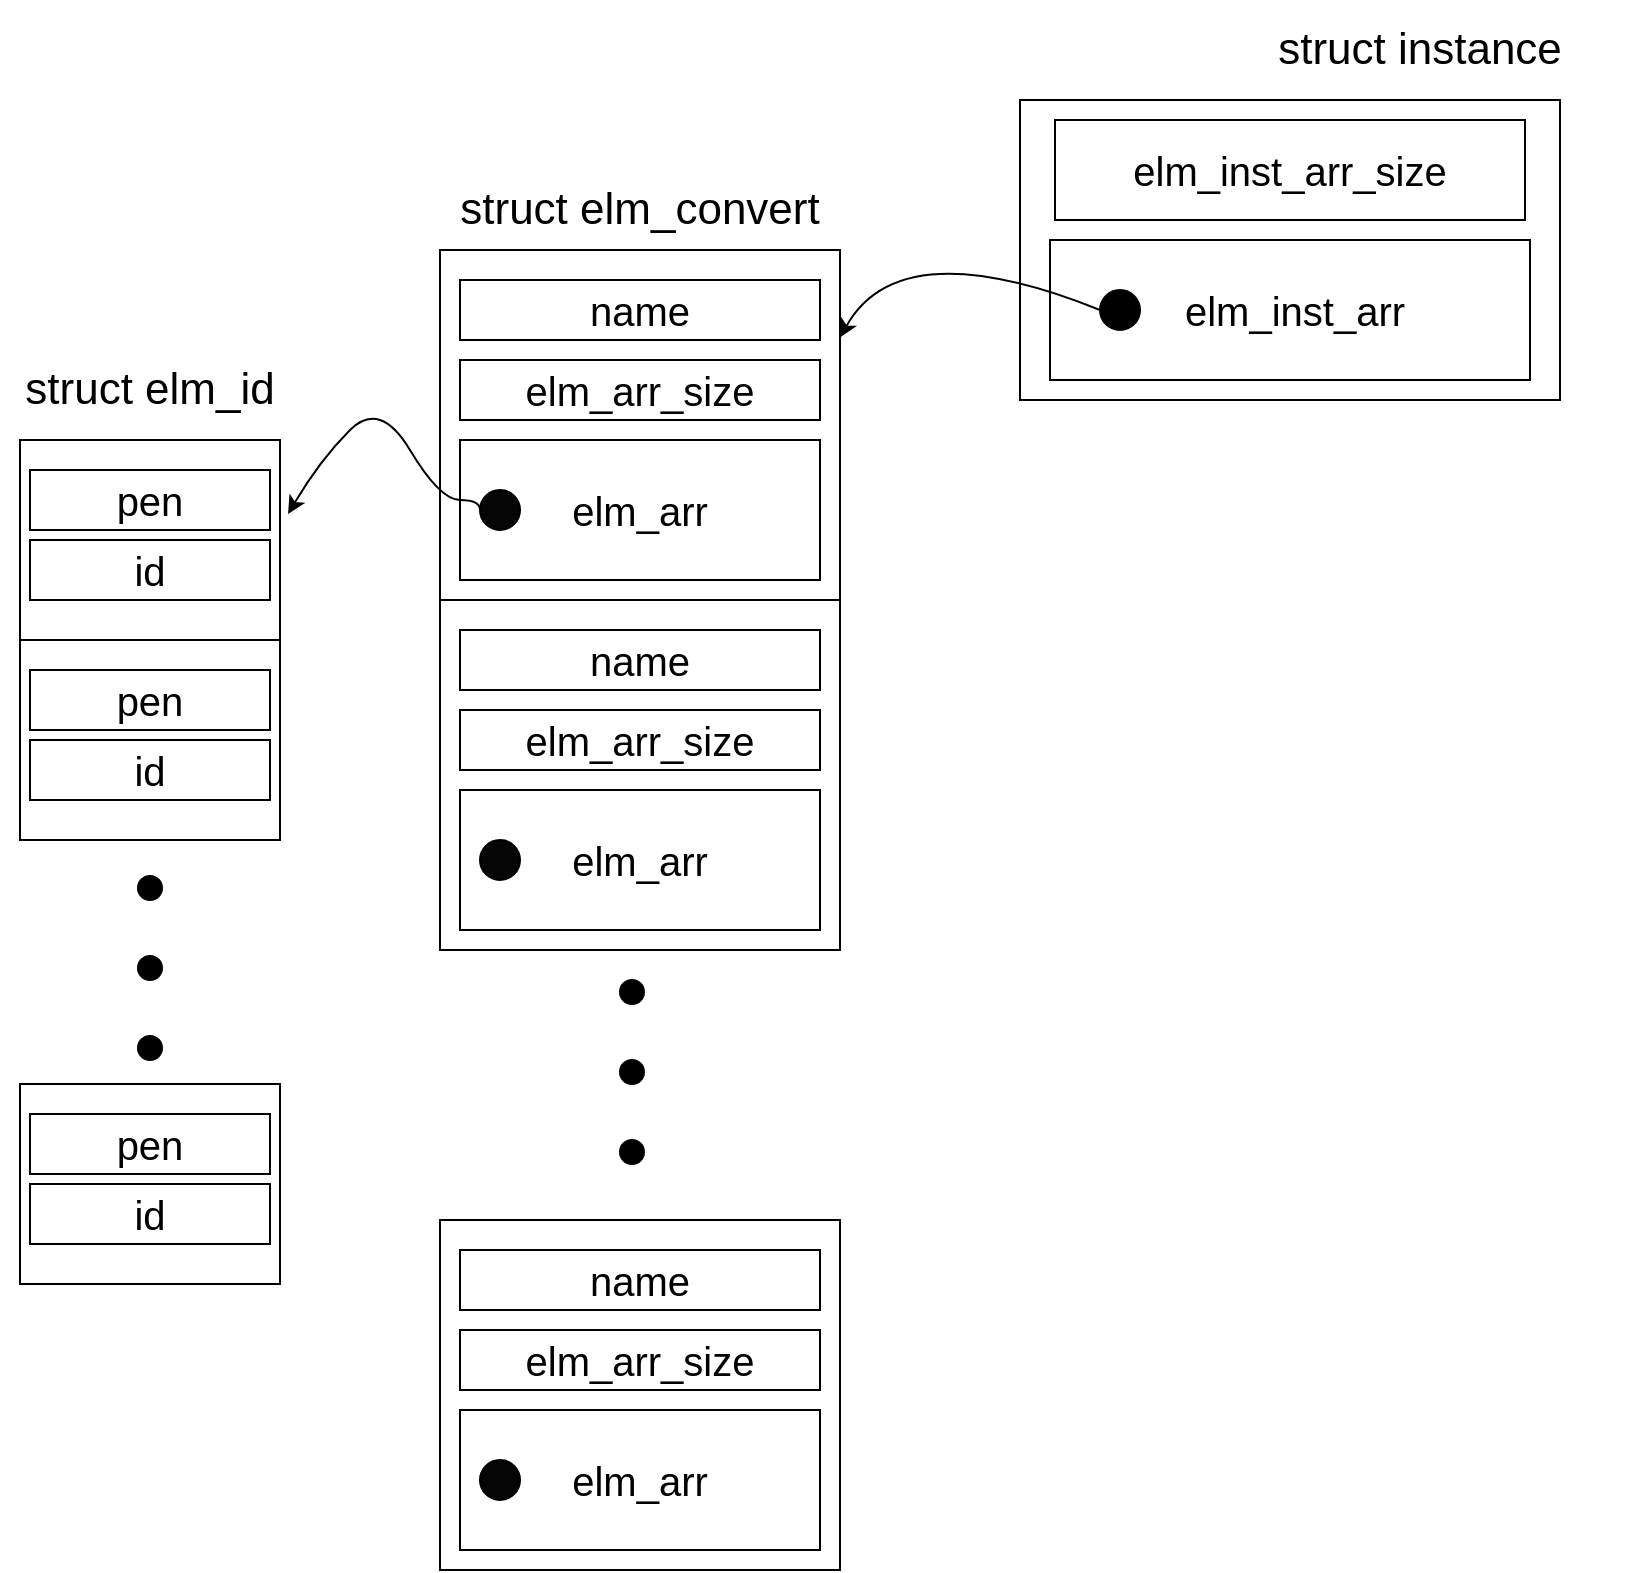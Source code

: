 <mxfile version="24.2.5" type="device">
  <diagram name="Page-1" id="6MisdiE591be4nH8-Z_b">
    <mxGraphModel dx="1914" dy="992" grid="1" gridSize="10" guides="1" tooltips="1" connect="1" arrows="1" fold="1" page="1" pageScale="1" pageWidth="850" pageHeight="1100" math="0" shadow="0">
      <root>
        <mxCell id="0" />
        <mxCell id="1" parent="0" />
        <mxCell id="Lg3jNKxZTNO3hxB_RX_t-4" value="" style="rounded=0;whiteSpace=wrap;html=1;" vertex="1" parent="1">
          <mxGeometry x="540" y="180" width="270" height="150" as="geometry" />
        </mxCell>
        <mxCell id="Lg3jNKxZTNO3hxB_RX_t-5" value="&lt;font style=&quot;font-size: 22px;&quot;&gt;struct instance&lt;/font&gt;" style="text;html=1;align=center;verticalAlign=middle;whiteSpace=wrap;rounded=0;" vertex="1" parent="1">
          <mxGeometry x="635" y="130" width="210" height="50" as="geometry" />
        </mxCell>
        <mxCell id="Lg3jNKxZTNO3hxB_RX_t-6" value="" style="rounded=0;whiteSpace=wrap;html=1;" vertex="1" parent="1">
          <mxGeometry x="557.5" y="190" width="235" height="50" as="geometry" />
        </mxCell>
        <mxCell id="Lg3jNKxZTNO3hxB_RX_t-9" value="&lt;font style=&quot;font-size: 20px;&quot;&gt;elm_inst_arr_size&lt;/font&gt;" style="text;html=1;align=center;verticalAlign=middle;whiteSpace=wrap;rounded=0;" vertex="1" parent="1">
          <mxGeometry x="565" y="200" width="220" height="30" as="geometry" />
        </mxCell>
        <mxCell id="Lg3jNKxZTNO3hxB_RX_t-11" value="" style="rounded=0;whiteSpace=wrap;html=1;" vertex="1" parent="1">
          <mxGeometry x="555" y="250" width="240" height="70" as="geometry" />
        </mxCell>
        <mxCell id="Lg3jNKxZTNO3hxB_RX_t-12" value="&lt;font style=&quot;font-size: 20px;&quot;&gt;elm_inst_arr&lt;/font&gt;" style="text;html=1;align=center;verticalAlign=middle;whiteSpace=wrap;rounded=0;" vertex="1" parent="1">
          <mxGeometry x="600" y="270" width="155" height="30" as="geometry" />
        </mxCell>
        <mxCell id="Lg3jNKxZTNO3hxB_RX_t-13" value="" style="ellipse;whiteSpace=wrap;html=1;aspect=fixed;fillColor=#000000;" vertex="1" parent="1">
          <mxGeometry x="580" y="275" width="20" height="20" as="geometry" />
        </mxCell>
        <mxCell id="Lg3jNKxZTNO3hxB_RX_t-14" value="" style="rounded=0;whiteSpace=wrap;html=1;" vertex="1" parent="1">
          <mxGeometry x="250" y="255" width="200" height="175" as="geometry" />
        </mxCell>
        <mxCell id="Lg3jNKxZTNO3hxB_RX_t-15" value="&lt;font style=&quot;font-size: 22px;&quot;&gt;struct elm_convert&lt;br&gt;&lt;/font&gt;" style="text;html=1;align=center;verticalAlign=middle;whiteSpace=wrap;rounded=0;" vertex="1" parent="1">
          <mxGeometry x="230" y="220" width="240" height="30" as="geometry" />
        </mxCell>
        <mxCell id="Lg3jNKxZTNO3hxB_RX_t-16" value="" style="curved=1;endArrow=classic;html=1;rounded=0;exitX=0;exitY=0.5;exitDx=0;exitDy=0;entryX=1;entryY=0.25;entryDx=0;entryDy=0;" edge="1" parent="1" source="Lg3jNKxZTNO3hxB_RX_t-13" target="Lg3jNKxZTNO3hxB_RX_t-14">
          <mxGeometry width="50" height="50" relative="1" as="geometry">
            <mxPoint x="480" y="295" as="sourcePoint" />
            <mxPoint x="530" y="245" as="targetPoint" />
            <Array as="points">
              <mxPoint x="480" y="245" />
            </Array>
          </mxGeometry>
        </mxCell>
        <mxCell id="Lg3jNKxZTNO3hxB_RX_t-17" value="" style="rounded=0;whiteSpace=wrap;html=1;" vertex="1" parent="1">
          <mxGeometry x="260" y="270" width="180" height="30" as="geometry" />
        </mxCell>
        <mxCell id="Lg3jNKxZTNO3hxB_RX_t-18" value="&lt;font style=&quot;font-size: 20px;&quot;&gt;name&lt;/font&gt;" style="text;html=1;align=center;verticalAlign=middle;whiteSpace=wrap;rounded=0;" vertex="1" parent="1">
          <mxGeometry x="320" y="270" width="60" height="30" as="geometry" />
        </mxCell>
        <mxCell id="Lg3jNKxZTNO3hxB_RX_t-19" value="&lt;font style=&quot;font-size: 20px;&quot;&gt;elm_arr_size&lt;/font&gt;" style="rounded=0;whiteSpace=wrap;html=1;" vertex="1" parent="1">
          <mxGeometry x="260" y="310" width="180" height="30" as="geometry" />
        </mxCell>
        <mxCell id="Lg3jNKxZTNO3hxB_RX_t-23" value="&lt;font style=&quot;font-size: 20px;&quot;&gt;elm_arr&lt;/font&gt;" style="rounded=0;whiteSpace=wrap;html=1;" vertex="1" parent="1">
          <mxGeometry x="260" y="350" width="180" height="70" as="geometry" />
        </mxCell>
        <mxCell id="Lg3jNKxZTNO3hxB_RX_t-24" value="" style="rounded=0;whiteSpace=wrap;html=1;" vertex="1" parent="1">
          <mxGeometry x="250" y="430" width="200" height="175" as="geometry" />
        </mxCell>
        <mxCell id="Lg3jNKxZTNO3hxB_RX_t-25" value="" style="rounded=0;whiteSpace=wrap;html=1;" vertex="1" parent="1">
          <mxGeometry x="260" y="445" width="180" height="30" as="geometry" />
        </mxCell>
        <mxCell id="Lg3jNKxZTNO3hxB_RX_t-26" value="&lt;font style=&quot;font-size: 20px;&quot;&gt;name&lt;/font&gt;" style="text;html=1;align=center;verticalAlign=middle;whiteSpace=wrap;rounded=0;" vertex="1" parent="1">
          <mxGeometry x="320" y="445" width="60" height="30" as="geometry" />
        </mxCell>
        <mxCell id="Lg3jNKxZTNO3hxB_RX_t-27" value="&lt;font style=&quot;font-size: 20px;&quot;&gt;elm_arr_size&lt;/font&gt;" style="rounded=0;whiteSpace=wrap;html=1;" vertex="1" parent="1">
          <mxGeometry x="260" y="485" width="180" height="30" as="geometry" />
        </mxCell>
        <mxCell id="Lg3jNKxZTNO3hxB_RX_t-28" value="&lt;font style=&quot;font-size: 20px;&quot;&gt;elm_arr&lt;/font&gt;" style="rounded=0;whiteSpace=wrap;html=1;" vertex="1" parent="1">
          <mxGeometry x="260" y="525" width="180" height="70" as="geometry" />
        </mxCell>
        <mxCell id="Lg3jNKxZTNO3hxB_RX_t-29" value="" style="rounded=0;whiteSpace=wrap;html=1;" vertex="1" parent="1">
          <mxGeometry x="250" y="740" width="200" height="175" as="geometry" />
        </mxCell>
        <mxCell id="Lg3jNKxZTNO3hxB_RX_t-30" value="" style="rounded=0;whiteSpace=wrap;html=1;" vertex="1" parent="1">
          <mxGeometry x="260" y="755" width="180" height="30" as="geometry" />
        </mxCell>
        <mxCell id="Lg3jNKxZTNO3hxB_RX_t-31" value="&lt;font style=&quot;font-size: 20px;&quot;&gt;name&lt;/font&gt;" style="text;html=1;align=center;verticalAlign=middle;whiteSpace=wrap;rounded=0;" vertex="1" parent="1">
          <mxGeometry x="320" y="755" width="60" height="30" as="geometry" />
        </mxCell>
        <mxCell id="Lg3jNKxZTNO3hxB_RX_t-32" value="&lt;font style=&quot;font-size: 20px;&quot;&gt;elm_arr_size&lt;/font&gt;" style="rounded=0;whiteSpace=wrap;html=1;" vertex="1" parent="1">
          <mxGeometry x="260" y="795" width="180" height="30" as="geometry" />
        </mxCell>
        <mxCell id="Lg3jNKxZTNO3hxB_RX_t-33" value="&lt;font style=&quot;font-size: 20px;&quot;&gt;elm_arr&lt;/font&gt;" style="rounded=0;whiteSpace=wrap;html=1;" vertex="1" parent="1">
          <mxGeometry x="260" y="835" width="180" height="70" as="geometry" />
        </mxCell>
        <mxCell id="Lg3jNKxZTNO3hxB_RX_t-34" value="" style="ellipse;whiteSpace=wrap;html=1;aspect=fixed;fillColor=#000000;" vertex="1" parent="1">
          <mxGeometry x="340" y="620" width="12" height="12" as="geometry" />
        </mxCell>
        <mxCell id="Lg3jNKxZTNO3hxB_RX_t-35" value="" style="ellipse;whiteSpace=wrap;html=1;aspect=fixed;fillColor=#000000;" vertex="1" parent="1">
          <mxGeometry x="340" y="660" width="12" height="12" as="geometry" />
        </mxCell>
        <mxCell id="Lg3jNKxZTNO3hxB_RX_t-36" value="" style="ellipse;whiteSpace=wrap;html=1;aspect=fixed;fillColor=#000000;" vertex="1" parent="1">
          <mxGeometry x="340" y="700" width="12" height="12" as="geometry" />
        </mxCell>
        <mxCell id="Lg3jNKxZTNO3hxB_RX_t-40" value="" style="ellipse;whiteSpace=wrap;html=1;aspect=fixed;fillColor=#050505;" vertex="1" parent="1">
          <mxGeometry x="270" y="375" width="20" height="20" as="geometry" />
        </mxCell>
        <mxCell id="Lg3jNKxZTNO3hxB_RX_t-41" value="" style="ellipse;whiteSpace=wrap;html=1;aspect=fixed;fillColor=#050505;" vertex="1" parent="1">
          <mxGeometry x="270" y="550" width="20" height="20" as="geometry" />
        </mxCell>
        <mxCell id="Lg3jNKxZTNO3hxB_RX_t-42" value="" style="ellipse;whiteSpace=wrap;html=1;aspect=fixed;fillColor=#050505;" vertex="1" parent="1">
          <mxGeometry x="270" y="860" width="20" height="20" as="geometry" />
        </mxCell>
        <mxCell id="Lg3jNKxZTNO3hxB_RX_t-44" value="" style="rounded=0;whiteSpace=wrap;html=1;" vertex="1" parent="1">
          <mxGeometry x="40" y="350" width="130" height="100" as="geometry" />
        </mxCell>
        <mxCell id="Lg3jNKxZTNO3hxB_RX_t-45" value="&lt;font style=&quot;font-size: 22px;&quot;&gt;struct elm_id&lt;/font&gt;" style="text;html=1;align=center;verticalAlign=middle;whiteSpace=wrap;rounded=0;" vertex="1" parent="1">
          <mxGeometry x="30" y="310" width="150" height="30" as="geometry" />
        </mxCell>
        <mxCell id="Lg3jNKxZTNO3hxB_RX_t-46" value="&lt;font style=&quot;font-size: 20px;&quot;&gt;pen&lt;/font&gt;" style="rounded=0;whiteSpace=wrap;html=1;" vertex="1" parent="1">
          <mxGeometry x="45" y="365" width="120" height="30" as="geometry" />
        </mxCell>
        <mxCell id="Lg3jNKxZTNO3hxB_RX_t-47" value="&lt;font style=&quot;font-size: 20px;&quot;&gt;id&lt;/font&gt;" style="rounded=0;whiteSpace=wrap;html=1;" vertex="1" parent="1">
          <mxGeometry x="45" y="400" width="120" height="30" as="geometry" />
        </mxCell>
        <mxCell id="Lg3jNKxZTNO3hxB_RX_t-48" value="" style="curved=1;endArrow=classic;html=1;rounded=0;exitX=0;exitY=0.5;exitDx=0;exitDy=0;entryX=1.031;entryY=0.37;entryDx=0;entryDy=0;entryPerimeter=0;" edge="1" parent="1" source="Lg3jNKxZTNO3hxB_RX_t-40" target="Lg3jNKxZTNO3hxB_RX_t-44">
          <mxGeometry width="50" height="50" relative="1" as="geometry">
            <mxPoint x="220" y="380" as="sourcePoint" />
            <mxPoint x="270" y="330" as="targetPoint" />
            <Array as="points">
              <mxPoint x="270" y="380" />
              <mxPoint x="250" y="380" />
              <mxPoint x="220" y="330" />
              <mxPoint x="190" y="360" />
            </Array>
          </mxGeometry>
        </mxCell>
        <mxCell id="Lg3jNKxZTNO3hxB_RX_t-49" value="" style="rounded=0;whiteSpace=wrap;html=1;" vertex="1" parent="1">
          <mxGeometry x="40" y="450" width="130" height="100" as="geometry" />
        </mxCell>
        <mxCell id="Lg3jNKxZTNO3hxB_RX_t-50" value="&lt;font style=&quot;font-size: 20px;&quot;&gt;pen&lt;/font&gt;" style="rounded=0;whiteSpace=wrap;html=1;" vertex="1" parent="1">
          <mxGeometry x="45" y="465" width="120" height="30" as="geometry" />
        </mxCell>
        <mxCell id="Lg3jNKxZTNO3hxB_RX_t-51" value="&lt;font style=&quot;font-size: 20px;&quot;&gt;id&lt;/font&gt;" style="rounded=0;whiteSpace=wrap;html=1;" vertex="1" parent="1">
          <mxGeometry x="45" y="500" width="120" height="30" as="geometry" />
        </mxCell>
        <mxCell id="Lg3jNKxZTNO3hxB_RX_t-52" value="" style="ellipse;whiteSpace=wrap;html=1;aspect=fixed;fillColor=#000000;" vertex="1" parent="1">
          <mxGeometry x="99" y="568" width="12" height="12" as="geometry" />
        </mxCell>
        <mxCell id="Lg3jNKxZTNO3hxB_RX_t-53" value="" style="ellipse;whiteSpace=wrap;html=1;aspect=fixed;fillColor=#000000;" vertex="1" parent="1">
          <mxGeometry x="99" y="608" width="12" height="12" as="geometry" />
        </mxCell>
        <mxCell id="Lg3jNKxZTNO3hxB_RX_t-54" value="" style="ellipse;whiteSpace=wrap;html=1;aspect=fixed;fillColor=#000000;" vertex="1" parent="1">
          <mxGeometry x="99" y="648" width="12" height="12" as="geometry" />
        </mxCell>
        <mxCell id="Lg3jNKxZTNO3hxB_RX_t-55" value="" style="rounded=0;whiteSpace=wrap;html=1;" vertex="1" parent="1">
          <mxGeometry x="40" y="672" width="130" height="100" as="geometry" />
        </mxCell>
        <mxCell id="Lg3jNKxZTNO3hxB_RX_t-56" value="&lt;font style=&quot;font-size: 20px;&quot;&gt;pen&lt;/font&gt;" style="rounded=0;whiteSpace=wrap;html=1;" vertex="1" parent="1">
          <mxGeometry x="45" y="687" width="120" height="30" as="geometry" />
        </mxCell>
        <mxCell id="Lg3jNKxZTNO3hxB_RX_t-57" value="&lt;font style=&quot;font-size: 20px;&quot;&gt;id&lt;/font&gt;" style="rounded=0;whiteSpace=wrap;html=1;" vertex="1" parent="1">
          <mxGeometry x="45" y="722" width="120" height="30" as="geometry" />
        </mxCell>
      </root>
    </mxGraphModel>
  </diagram>
</mxfile>
